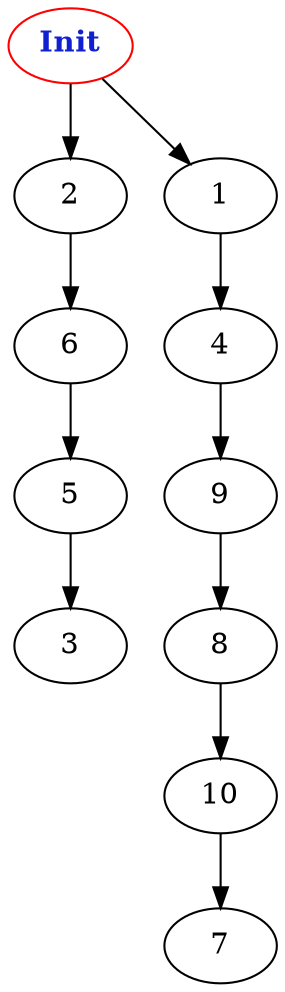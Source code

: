 digraph "Net Graph with 11 nodes" {
edge ["class"="link-class"]
"0" ["color"="red","label"=<<b>Init</b>>,"fontcolor"="#1020d0"]
"0" -> "2" ["weight"="4.0"]
"0" -> "1" ["weight"="2.0"]
"2" -> "6" ["weight"="3.0"]
"1" -> "4" ["weight"="4.0"]
"5" -> "3" ["weight"="6.0"]
"10" -> "7" ["weight"="6.0"]
"4" -> "9" ["weight"="3.0"]
"6" -> "5" ["weight"="5.0"]
"9" -> "8" ["weight"="7.0"]
"8" -> "10" ["weight"="1.0"]
}